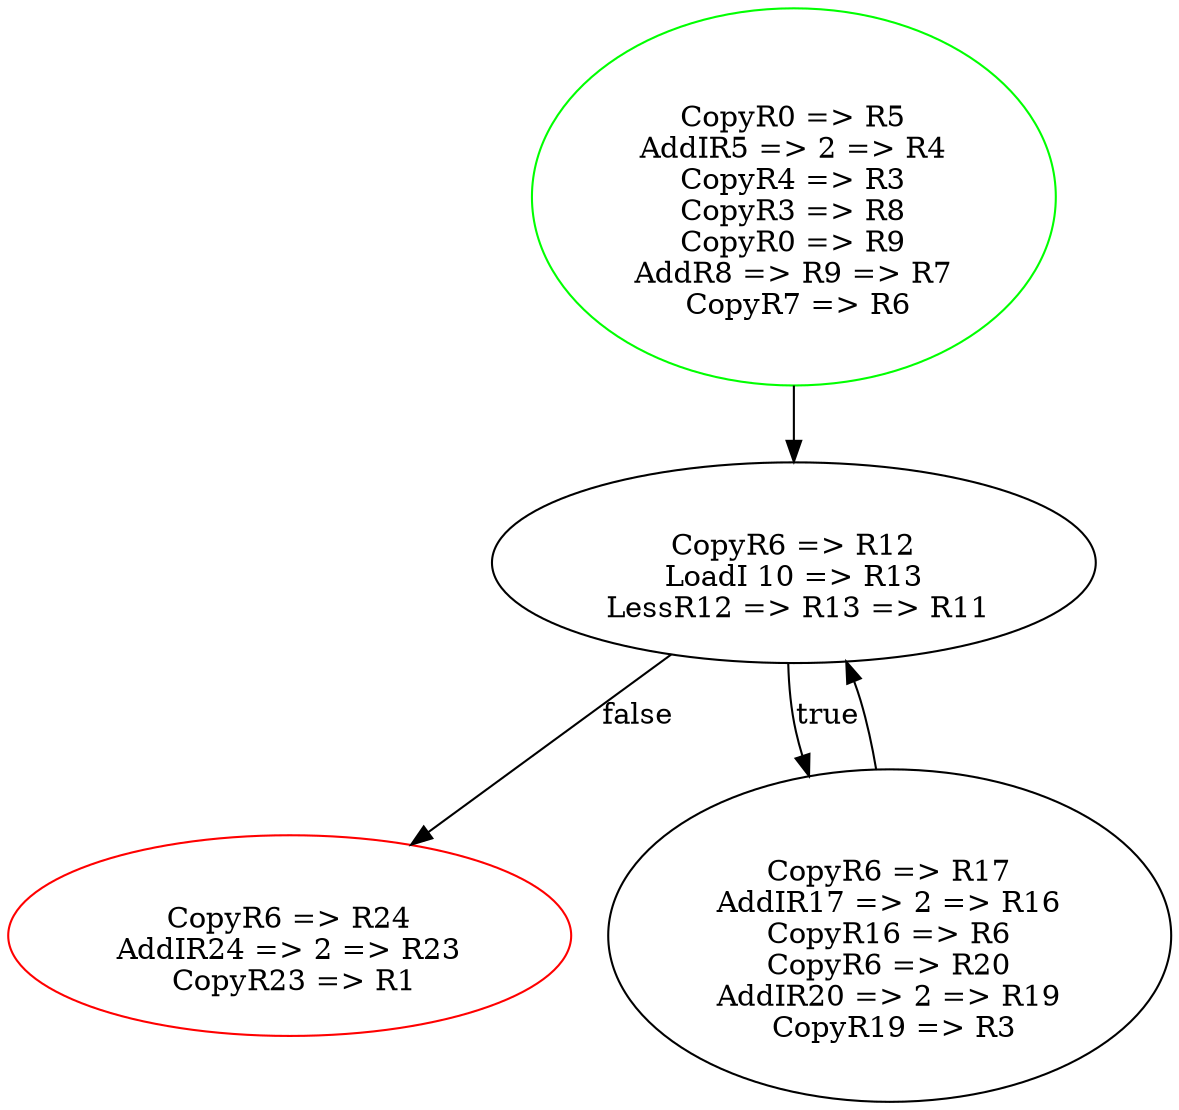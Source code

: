 digraph G {
  // Entry node
  0 [shape=ellipse, color=green];
  // Exit node
  3 [shape=ellipse, color=red];
  0 [label=" \n CopyR0 => R5 \n AddIR5 => 2 => R4 \n CopyR4 => R3 \n CopyR3 => R8 \n CopyR0 => R9 \n AddR8 => R9 => R7 \n CopyR7 => R6"];
  1 [label=" \n CopyR6 => R12 \n LoadI 10 => R13 \n LessR12 => R13 => R11"];
  2 [label=" \n CopyR6 => R17 \n AddIR17 => 2 => R16 \n CopyR16 => R6 \n CopyR6 => R20 \n AddIR20 => 2 => R19 \n CopyR19 => R3"];
  3 [label=" \n CopyR6 => R24 \n AddIR24 => 2 => R23 \n CopyR23 => R1"];
0 -> 1;
1 -> 2 [label="true"];
1 -> 3 [label="false"];2 -> 1;
}
